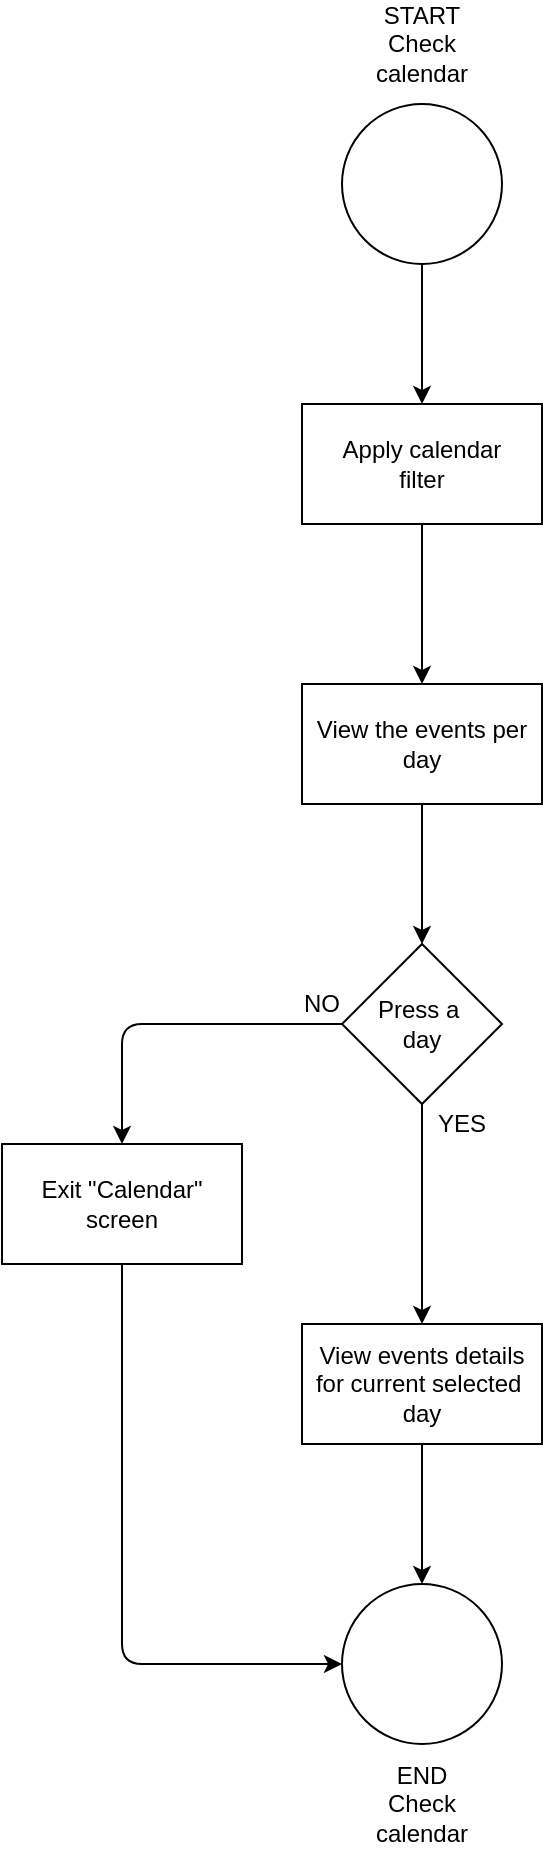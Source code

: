 <mxfile version="13.2.4" type="device"><diagram id="luSXvnpng13wT4y7Jfq5" name="Page-1"><mxGraphModel dx="428" dy="810" grid="1" gridSize="10" guides="1" tooltips="1" connect="1" arrows="1" fold="1" page="1" pageScale="1" pageWidth="850" pageHeight="1100" math="0" shadow="0"><root><mxCell id="0"/><mxCell id="1" parent="0"/><mxCell id="fiI-AJ6WmCXL8QGMtLcS-1" value="" style="ellipse;whiteSpace=wrap;html=1;aspect=fixed;" vertex="1" parent="1"><mxGeometry x="280" y="130" width="80" height="80" as="geometry"/></mxCell><mxCell id="fiI-AJ6WmCXL8QGMtLcS-2" value="START&lt;br&gt;Check calendar" style="text;html=1;strokeColor=none;fillColor=none;align=center;verticalAlign=middle;whiteSpace=wrap;rounded=0;" vertex="1" parent="1"><mxGeometry x="300" y="90" width="40" height="20" as="geometry"/></mxCell><mxCell id="fiI-AJ6WmCXL8QGMtLcS-3" value="Apply calendar&lt;br&gt;filter" style="rounded=0;whiteSpace=wrap;html=1;" vertex="1" parent="1"><mxGeometry x="260" y="280" width="120" height="60" as="geometry"/></mxCell><mxCell id="fiI-AJ6WmCXL8QGMtLcS-4" value="View the events per day" style="rounded=0;whiteSpace=wrap;html=1;" vertex="1" parent="1"><mxGeometry x="260" y="420" width="120" height="60" as="geometry"/></mxCell><mxCell id="fiI-AJ6WmCXL8QGMtLcS-5" value="Press a&amp;nbsp;&lt;br&gt;day" style="rhombus;whiteSpace=wrap;html=1;" vertex="1" parent="1"><mxGeometry x="280" y="550" width="80" height="80" as="geometry"/></mxCell><mxCell id="fiI-AJ6WmCXL8QGMtLcS-6" value="" style="endArrow=classic;html=1;exitX=0.5;exitY=1;exitDx=0;exitDy=0;entryX=0.5;entryY=0;entryDx=0;entryDy=0;" edge="1" parent="1" source="fiI-AJ6WmCXL8QGMtLcS-1" target="fiI-AJ6WmCXL8QGMtLcS-3"><mxGeometry width="50" height="50" relative="1" as="geometry"><mxPoint x="310" y="400" as="sourcePoint"/><mxPoint x="360" y="350" as="targetPoint"/></mxGeometry></mxCell><mxCell id="fiI-AJ6WmCXL8QGMtLcS-7" value="" style="endArrow=classic;html=1;exitX=0.5;exitY=1;exitDx=0;exitDy=0;entryX=0.5;entryY=0;entryDx=0;entryDy=0;" edge="1" parent="1" source="fiI-AJ6WmCXL8QGMtLcS-3" target="fiI-AJ6WmCXL8QGMtLcS-4"><mxGeometry width="50" height="50" relative="1" as="geometry"><mxPoint x="310" y="400" as="sourcePoint"/><mxPoint x="360" y="350" as="targetPoint"/></mxGeometry></mxCell><mxCell id="fiI-AJ6WmCXL8QGMtLcS-8" value="" style="endArrow=classic;html=1;exitX=0.5;exitY=1;exitDx=0;exitDy=0;entryX=0.5;entryY=0;entryDx=0;entryDy=0;" edge="1" parent="1" source="fiI-AJ6WmCXL8QGMtLcS-4" target="fiI-AJ6WmCXL8QGMtLcS-5"><mxGeometry width="50" height="50" relative="1" as="geometry"><mxPoint x="310" y="400" as="sourcePoint"/><mxPoint x="360" y="350" as="targetPoint"/></mxGeometry></mxCell><mxCell id="fiI-AJ6WmCXL8QGMtLcS-9" value="Exit &quot;Calendar&quot; screen" style="rounded=0;whiteSpace=wrap;html=1;" vertex="1" parent="1"><mxGeometry x="110" y="650" width="120" height="60" as="geometry"/></mxCell><mxCell id="fiI-AJ6WmCXL8QGMtLcS-10" value="" style="endArrow=classic;html=1;exitX=0;exitY=0.5;exitDx=0;exitDy=0;entryX=0.5;entryY=0;entryDx=0;entryDy=0;" edge="1" parent="1" source="fiI-AJ6WmCXL8QGMtLcS-5" target="fiI-AJ6WmCXL8QGMtLcS-9"><mxGeometry width="50" height="50" relative="1" as="geometry"><mxPoint x="280" y="720" as="sourcePoint"/><mxPoint x="330" y="670" as="targetPoint"/><Array as="points"><mxPoint x="170" y="590"/></Array></mxGeometry></mxCell><mxCell id="fiI-AJ6WmCXL8QGMtLcS-11" value="NO" style="text;html=1;strokeColor=none;fillColor=none;align=center;verticalAlign=middle;whiteSpace=wrap;rounded=0;" vertex="1" parent="1"><mxGeometry x="250" y="570" width="40" height="20" as="geometry"/></mxCell><mxCell id="fiI-AJ6WmCXL8QGMtLcS-12" value="YES" style="text;html=1;strokeColor=none;fillColor=none;align=center;verticalAlign=middle;whiteSpace=wrap;rounded=0;" vertex="1" parent="1"><mxGeometry x="320" y="630" width="40" height="20" as="geometry"/></mxCell><mxCell id="fiI-AJ6WmCXL8QGMtLcS-13" value="View events details for current selected&amp;nbsp;&lt;br&gt;day" style="rounded=0;whiteSpace=wrap;html=1;" vertex="1" parent="1"><mxGeometry x="260" y="740" width="120" height="60" as="geometry"/></mxCell><mxCell id="fiI-AJ6WmCXL8QGMtLcS-14" value="" style="endArrow=classic;html=1;exitX=0;exitY=0;exitDx=0;exitDy=0;entryX=0.5;entryY=0;entryDx=0;entryDy=0;" edge="1" parent="1" source="fiI-AJ6WmCXL8QGMtLcS-12" target="fiI-AJ6WmCXL8QGMtLcS-13"><mxGeometry width="50" height="50" relative="1" as="geometry"><mxPoint x="280" y="720" as="sourcePoint"/><mxPoint x="330" y="670" as="targetPoint"/></mxGeometry></mxCell><mxCell id="fiI-AJ6WmCXL8QGMtLcS-15" value="" style="ellipse;whiteSpace=wrap;html=1;aspect=fixed;" vertex="1" parent="1"><mxGeometry x="280" y="870" width="80" height="80" as="geometry"/></mxCell><mxCell id="fiI-AJ6WmCXL8QGMtLcS-16" value="END&lt;br&gt;Check calendar" style="text;html=1;strokeColor=none;fillColor=none;align=center;verticalAlign=middle;whiteSpace=wrap;rounded=0;" vertex="1" parent="1"><mxGeometry x="300" y="970" width="40" height="20" as="geometry"/></mxCell><mxCell id="fiI-AJ6WmCXL8QGMtLcS-18" value="" style="endArrow=classic;html=1;exitX=0.5;exitY=1;exitDx=0;exitDy=0;entryX=0.5;entryY=0;entryDx=0;entryDy=0;" edge="1" parent="1" source="fiI-AJ6WmCXL8QGMtLcS-13" target="fiI-AJ6WmCXL8QGMtLcS-15"><mxGeometry width="50" height="50" relative="1" as="geometry"><mxPoint x="280" y="780" as="sourcePoint"/><mxPoint x="330" y="730" as="targetPoint"/></mxGeometry></mxCell><mxCell id="fiI-AJ6WmCXL8QGMtLcS-19" value="" style="endArrow=classic;html=1;exitX=0.5;exitY=1;exitDx=0;exitDy=0;entryX=0;entryY=0.5;entryDx=0;entryDy=0;" edge="1" parent="1" source="fiI-AJ6WmCXL8QGMtLcS-9" target="fiI-AJ6WmCXL8QGMtLcS-15"><mxGeometry width="50" height="50" relative="1" as="geometry"><mxPoint x="280" y="780" as="sourcePoint"/><mxPoint x="330" y="730" as="targetPoint"/><Array as="points"><mxPoint x="170" y="910"/></Array></mxGeometry></mxCell></root></mxGraphModel></diagram></mxfile>